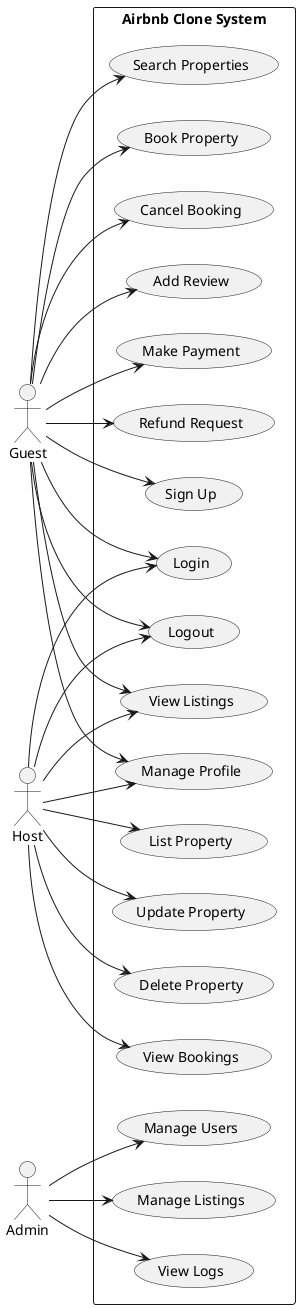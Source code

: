 @startuml
left to right direction
skinparam packageStyle rectangle

actor Guest
actor Host
actor Admin

rectangle "Airbnb Clone System" {
  (Sign Up) as signup
  (Login) as login
  (Logout) as logout
  (View Listings) as viewListings
  (Search Properties) as search
  (Book Property) as book
  (Cancel Booking) as cancelBooking
  (Add Review) as addReview
  (Manage Profile) as profile

  (List Property) as listProp
  (Update Property) as updateProp
  (Delete Property) as deleteProp
  (View Bookings) as hostBookings

  (Make Payment) as payment
  (Refund Request) as refund

  (Manage Users) as manageUsers
  
  (Manage Listings) as manageListings
  (View Logs) as logs
}

Guest --> signup
Guest --> login
Guest --> logout
Guest --> viewListings
Guest --> search
Guest --> book
Guest --> cancelBooking
Guest --> addReview
Guest --> profile
Guest --> payment
Guest --> refund

Host --> login
Host --> logout
Host --> listProp
Host --> updateProp
Host --> deleteProp
Host --> viewListings
Host --> hostBookings
Host --> profile

Admin --> manageUsers
Admin --> manageListings
Admin --> logs
@enduml
